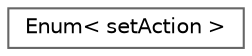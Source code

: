 digraph "Graphical Class Hierarchy"
{
 // LATEX_PDF_SIZE
  bgcolor="transparent";
  edge [fontname=Helvetica,fontsize=10,labelfontname=Helvetica,labelfontsize=10];
  node [fontname=Helvetica,fontsize=10,shape=box,height=0.2,width=0.4];
  rankdir="LR";
  Node0 [id="Node000000",label="Enum\< setAction \>",height=0.2,width=0.4,color="grey40", fillcolor="white", style="filled",URL="$classFoam_1_1Enum.html",tooltip=" "];
}
